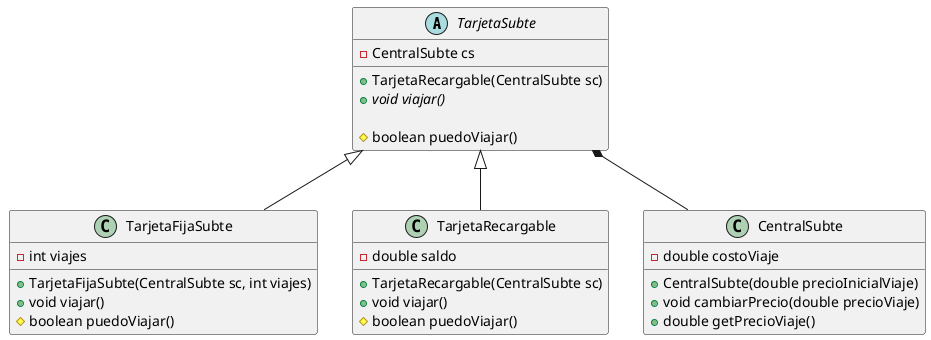 @startuml
abstract class TarjetaSubte{
    -CentralSubte cs

    +TarjetaRecargable(CentralSubte sc)
    +void {abstract} viajar()

    #boolean puedoViajar()
}

class TarjetaFijaSubte{
    -int viajes

    +TarjetaFijaSubte(CentralSubte sc, int viajes)
    +void viajar()
    #boolean puedoViajar()
}

class TarjetaRecargable{
    -double saldo

    +TarjetaRecargable(CentralSubte sc)
    +void viajar()
    #boolean puedoViajar()
}

TarjetaSubte <|-- TarjetaFijaSubte
TarjetaSubte <|-- TarjetaRecargable

class CentralSubte{
    -double costoViaje

    +CentralSubte(double precioInicialViaje)
    +void cambiarPrecio(double precioViaje)
    +double getPrecioViaje()
}

TarjetaSubte *-- CentralSubte

@enduml